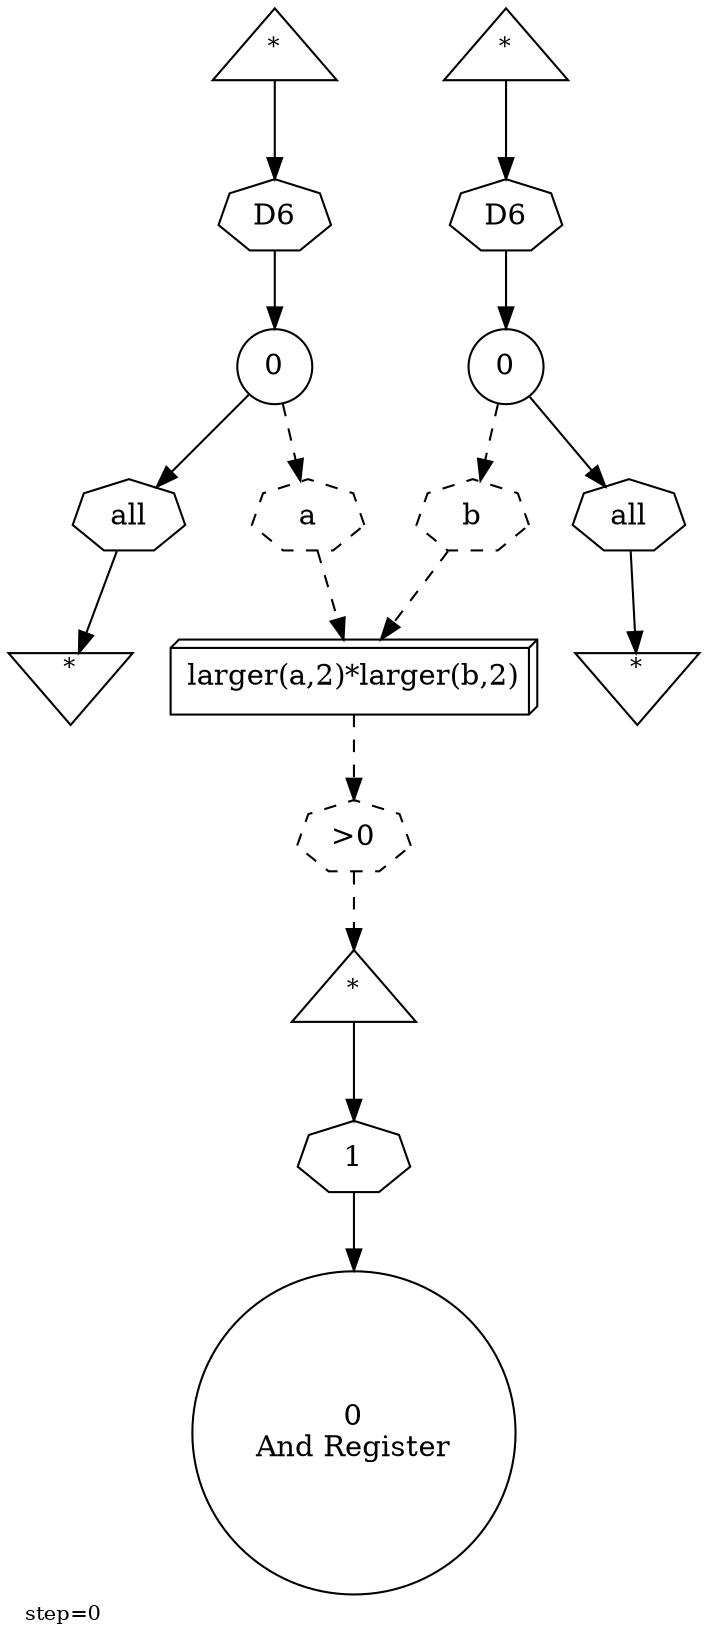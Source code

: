 digraph {
  graph  [labelloc=bottom,labeljust=left,fontsize="10",label="step=0"];
  "39" [shape=triangle,peripheries="1",label=<<SUP>*</SUP>>,labelfontcolor=black,color=black];
  "40" [shape=circle,peripheries="1",label=<0>,labelfontcolor=black,color=black];
  "42" [shape=invtriangle,peripheries="1",label=<<SUP>*</SUP>>,labelfontcolor=black,color=black];
  "44" [shape=triangle,peripheries="1",label=<<SUP>*</SUP>>,labelfontcolor=black,color=black];
  "45" [shape=circle,peripheries="1",label=<0>,labelfontcolor=black,color=black];
  "47" [shape=invtriangle,peripheries="1",label=<<SUP>*</SUP>>,labelfontcolor=black,color=black];
  "49" [shape=box3d,peripheries="1",label=<larger(a,2)*larger(b,2)>,labelfontcolor=black,color=black];
  "52" [shape=triangle,peripheries="1",label=<<SUP>*</SUP>>,labelfontcolor=black,color=black];
  "53" [shape=circle,peripheries="1",label=<0<BR />And Register>,labelfontcolor=black,color=black];
  "41" [label=<D6>,peripheries="1",color=black,shape=septagon];
  "39" -> "41" [color=black];
  "41" -> "40" [color=black];
  "43" [label=<all>,peripheries="1",color=black,shape=septagon];
  "40" -> "43" [color=black];
  "43" -> "42" [color=black];
  "46" [label=<D6>,peripheries="1",color=black,shape=septagon];
  "44" -> "46" [color=black];
  "46" -> "45" [color=black];
  "48" [label=<all>,peripheries="1",color=black,shape=septagon];
  "45" -> "48" [color=black];
  "48" -> "47" [color=black];
  "54" [label=<1>,peripheries="1",color=black,shape=septagon];
  "52" -> "54" [color=black];
  "54" -> "53" [color=black];
  "50" [label=<a>,peripheries="1",color=black,style=dashed,shape=septagon];
  "40" -> "50" [style=dashed,color=black];
  "50" -> "49" [style=dashed,color=black];
  "51" [label=<b>,peripheries="1",color=black,style=dashed,shape=septagon];
  "45" -> "51" [style=dashed,color=black];
  "51" -> "49" [style=dashed,color=black];
  "55" [label=<&gt;0>,peripheries="1",color=black,style=dashed,shape=septagon];
  "49" -> "55" [style=dashed,color=black];
  "55" -> "52" [style=dashed,color=black];
}